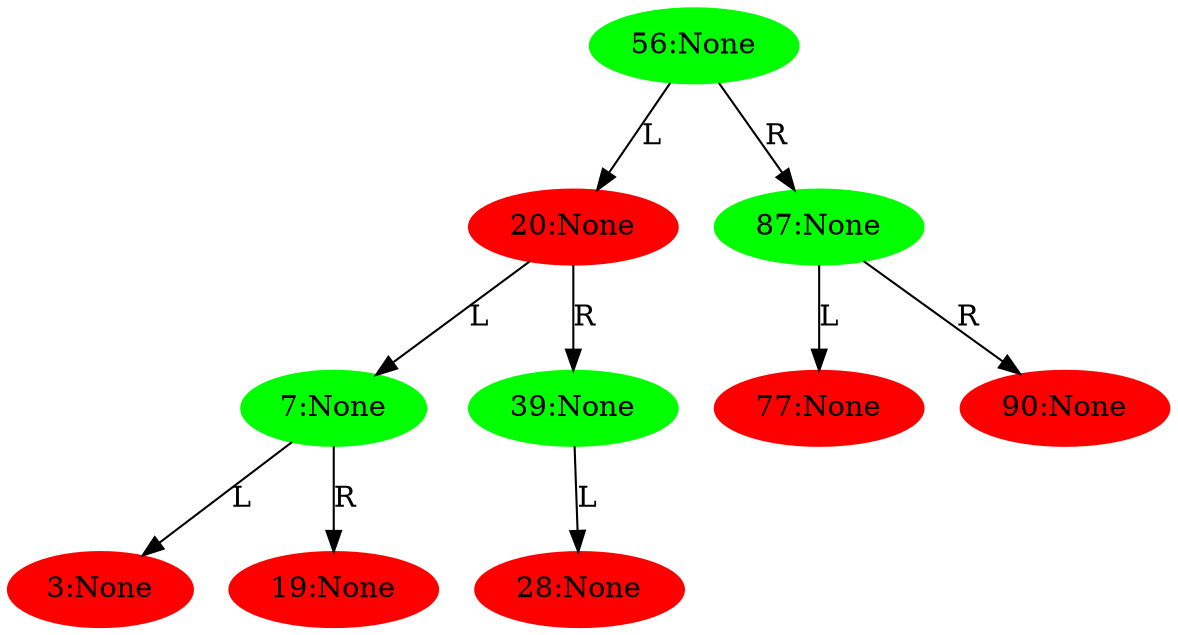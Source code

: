 // RBTree
digraph {
	"bcf18964-74cc-11e9-a95b-d0817abd6a32" [label="56:None" color=green style=filled]
	"bcf18e3c-74cc-11e9-a95b-d0817abd6a32" [label="20:None" color=red style=filled]
	"bcf18964-74cc-11e9-a95b-d0817abd6a32" -> "bcf18e3c-74cc-11e9-a95b-d0817abd6a32" [label=L]
	"bcf19044-74cc-11e9-a95b-d0817abd6a32" [label="7:None" color=green style=filled]
	"bcf18e3c-74cc-11e9-a95b-d0817abd6a32" -> "bcf19044-74cc-11e9-a95b-d0817abd6a32" [label=L]
	"bcf1921a-74cc-11e9-a95b-d0817abd6a32" [label="3:None" color=red style=filled]
	"bcf19044-74cc-11e9-a95b-d0817abd6a32" -> "bcf1921a-74cc-11e9-a95b-d0817abd6a32" [label=L]
	"bcf19396-74cc-11e9-a95b-d0817abd6a32" [label="19:None" color=red style=filled]
	"bcf19044-74cc-11e9-a95b-d0817abd6a32" -> "bcf19396-74cc-11e9-a95b-d0817abd6a32" [label=R]
	"bcf194fe-74cc-11e9-a95b-d0817abd6a32" [label="39:None" color=green style=filled]
	"bcf18e3c-74cc-11e9-a95b-d0817abd6a32" -> "bcf194fe-74cc-11e9-a95b-d0817abd6a32" [label=R]
	"bcf19652-74cc-11e9-a95b-d0817abd6a32" [label="28:None" color=red style=filled]
	"bcf194fe-74cc-11e9-a95b-d0817abd6a32" -> "bcf19652-74cc-11e9-a95b-d0817abd6a32" [label=L]
	"bcf197e2-74cc-11e9-a95b-d0817abd6a32" [label="87:None" color=green style=filled]
	"bcf18964-74cc-11e9-a95b-d0817abd6a32" -> "bcf197e2-74cc-11e9-a95b-d0817abd6a32" [label=R]
	"bcf1994a-74cc-11e9-a95b-d0817abd6a32" [label="77:None" color=red style=filled]
	"bcf197e2-74cc-11e9-a95b-d0817abd6a32" -> "bcf1994a-74cc-11e9-a95b-d0817abd6a32" [label=L]
	"bcf19a9e-74cc-11e9-a95b-d0817abd6a32" [label="90:None" color=red style=filled]
	"bcf197e2-74cc-11e9-a95b-d0817abd6a32" -> "bcf19a9e-74cc-11e9-a95b-d0817abd6a32" [label=R]
}
